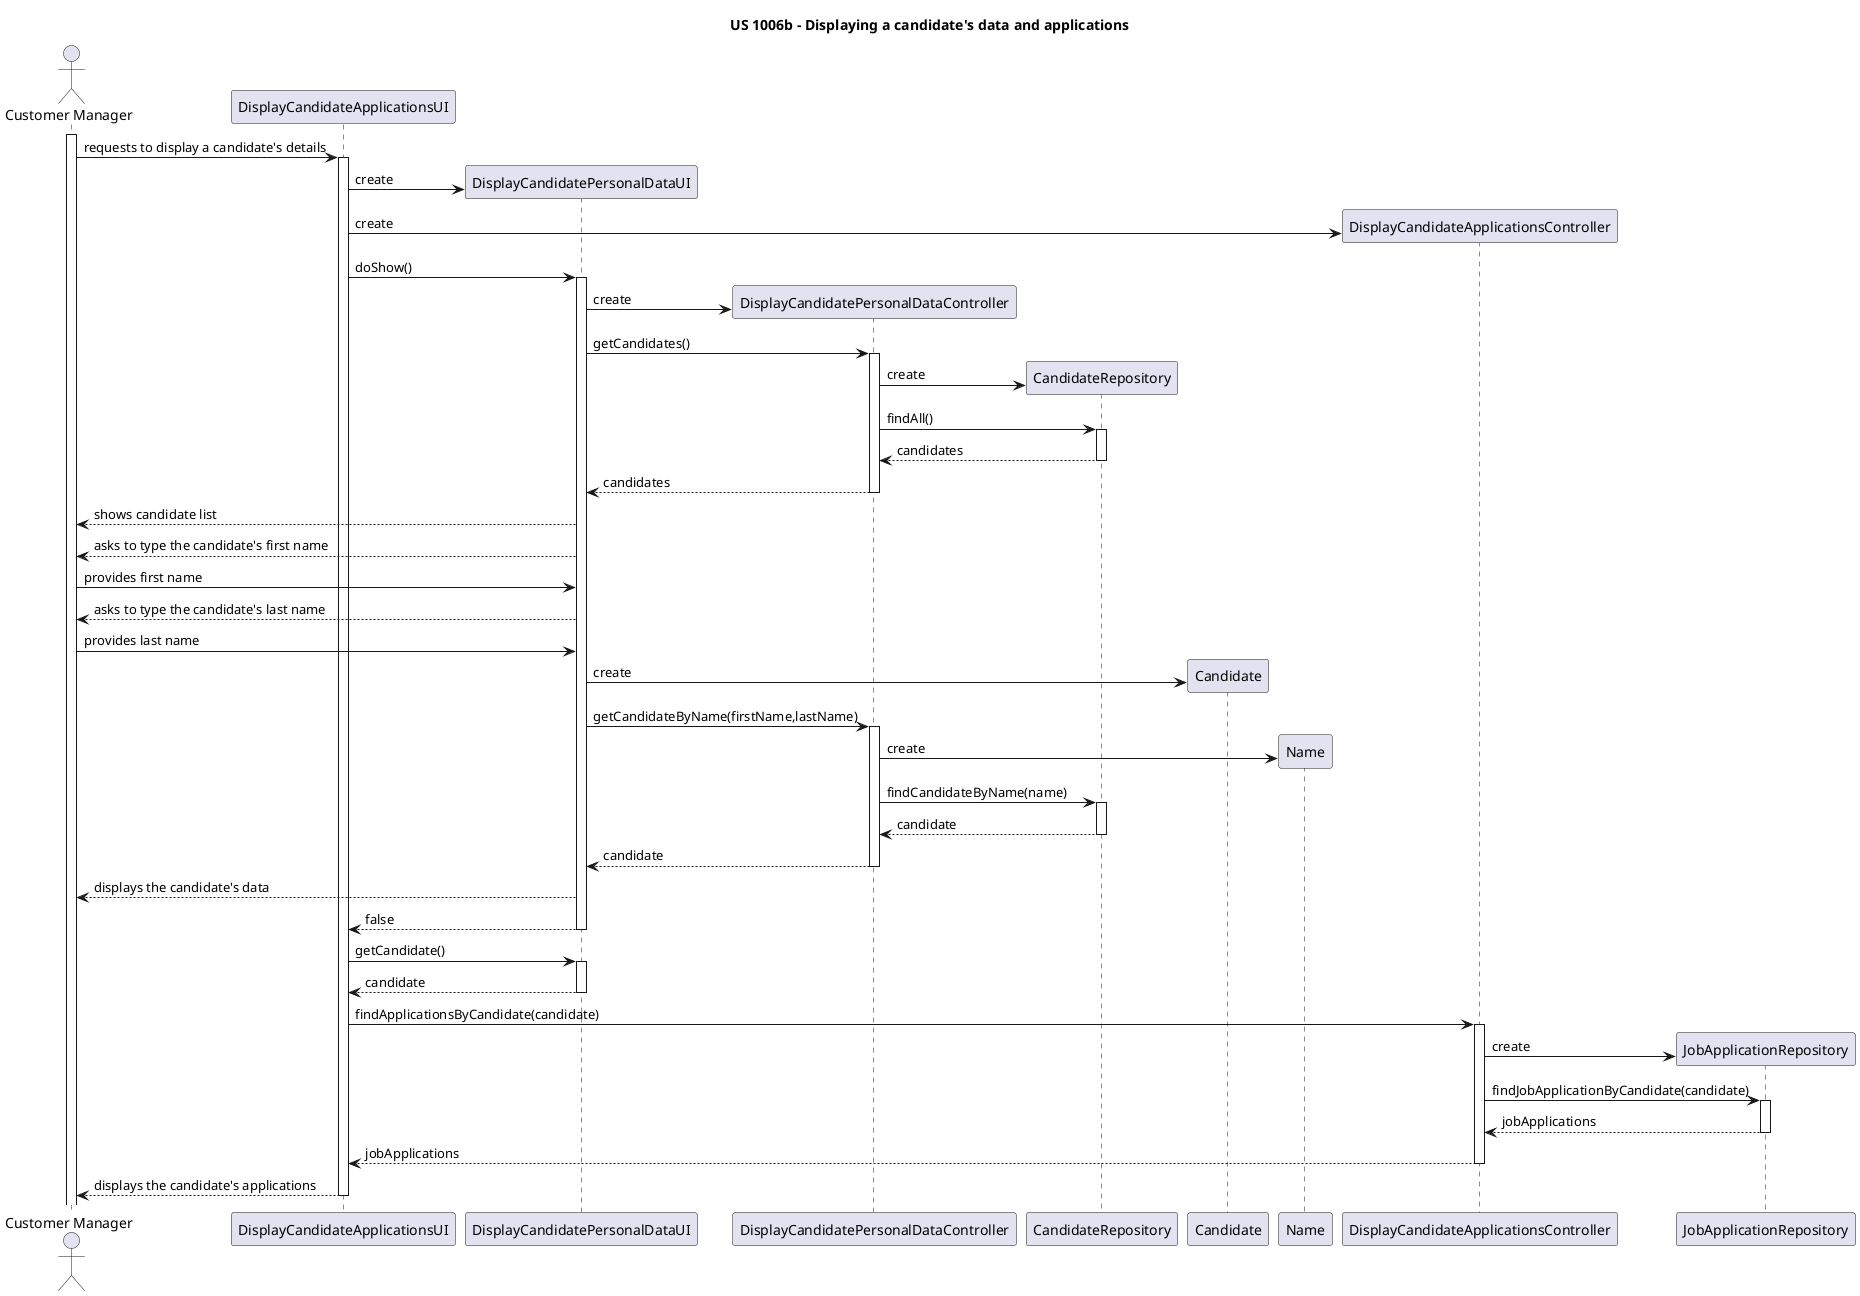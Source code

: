 @startuml
actor "Customer Manager" as User
participant DisplayCandidateApplicationsUI as UI
participant DisplayCandidatePersonalDataUI as PersonalDataUI
participant DisplayCandidatePersonalDataController as PersonalDataCTRLR
participant CandidateRepository
participant Candidate
participant Name

participant DisplayCandidateApplicationsController as CTRLR
participant JobApplicationRepository as Repository


title US 1006b - Displaying a candidate's data and applications


activate User

User -> UI : requests to display a candidate's details

activate UI

create PersonalDataUI

UI -> PersonalDataUI : create

create CTRLR

UI -> CTRLR : create

UI -> PersonalDataUI : doShow()

activate PersonalDataUI

create PersonalDataCTRLR

PersonalDataUI -> PersonalDataCTRLR : create

PersonalDataUI -> PersonalDataCTRLR : getCandidates()

activate PersonalDataCTRLR

create CandidateRepository

PersonalDataCTRLR -> CandidateRepository : create

PersonalDataCTRLR -> CandidateRepository : findAll()

activate CandidateRepository

CandidateRepository --> PersonalDataCTRLR : candidates

deactivate CandidateRepository

PersonalDataCTRLR --> PersonalDataUI : candidates

deactivate PersonalDataCTRLR

PersonalDataUI --> User : shows candidate list

PersonalDataUI --> User : asks to type the candidate's first name

User -> PersonalDataUI : provides first name

PersonalDataUI --> User : asks to type the candidate's last name

User -> PersonalDataUI : provides last name

create Candidate

PersonalDataUI -> Candidate : create

PersonalDataUI -> PersonalDataCTRLR : getCandidateByName(firstName,lastName)

activate PersonalDataCTRLR

create Name

PersonalDataCTRLR -> Name : create

PersonalDataCTRLR -> CandidateRepository : findCandidateByName(name)

activate CandidateRepository

CandidateRepository --> PersonalDataCTRLR : candidate

deactivate CandidateRepository

PersonalDataCTRLR --> PersonalDataUI : candidate

deactivate PersonalDataCTRLR

PersonalDataUI --> User : displays the candidate's data

PersonalDataUI --> UI : false

deactivate PersonalDataUI

UI -> PersonalDataUI : getCandidate()

activate PersonalDataUI

PersonalDataUI --> UI : candidate

deactivate PersonalDataUI

UI -> CTRLR : findApplicationsByCandidate(candidate)

activate CTRLR

create Repository

CTRLR -> Repository : create

CTRLR -> Repository : findJobApplicationByCandidate(candidate)

activate Repository

Repository --> CTRLR : jobApplications

deactivate Repository

CTRLR --> UI : jobApplications

deactivate CTRLR

UI --> User : displays the candidate's applications

deactivate UI

@enduml